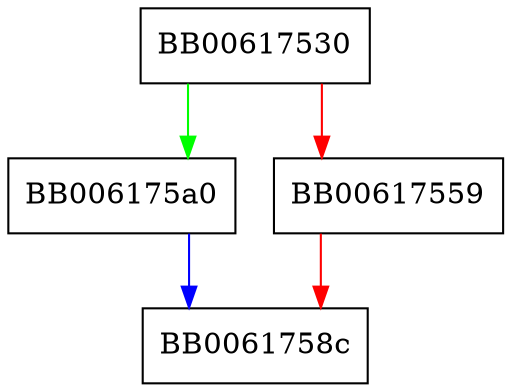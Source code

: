 digraph PEM_write_PKCS8PrivateKey_nid {
  node [shape="box"];
  graph [splines=ortho];
  BB00617530 -> BB006175a0 [color="green"];
  BB00617530 -> BB00617559 [color="red"];
  BB00617559 -> BB0061758c [color="red"];
  BB006175a0 -> BB0061758c [color="blue"];
}